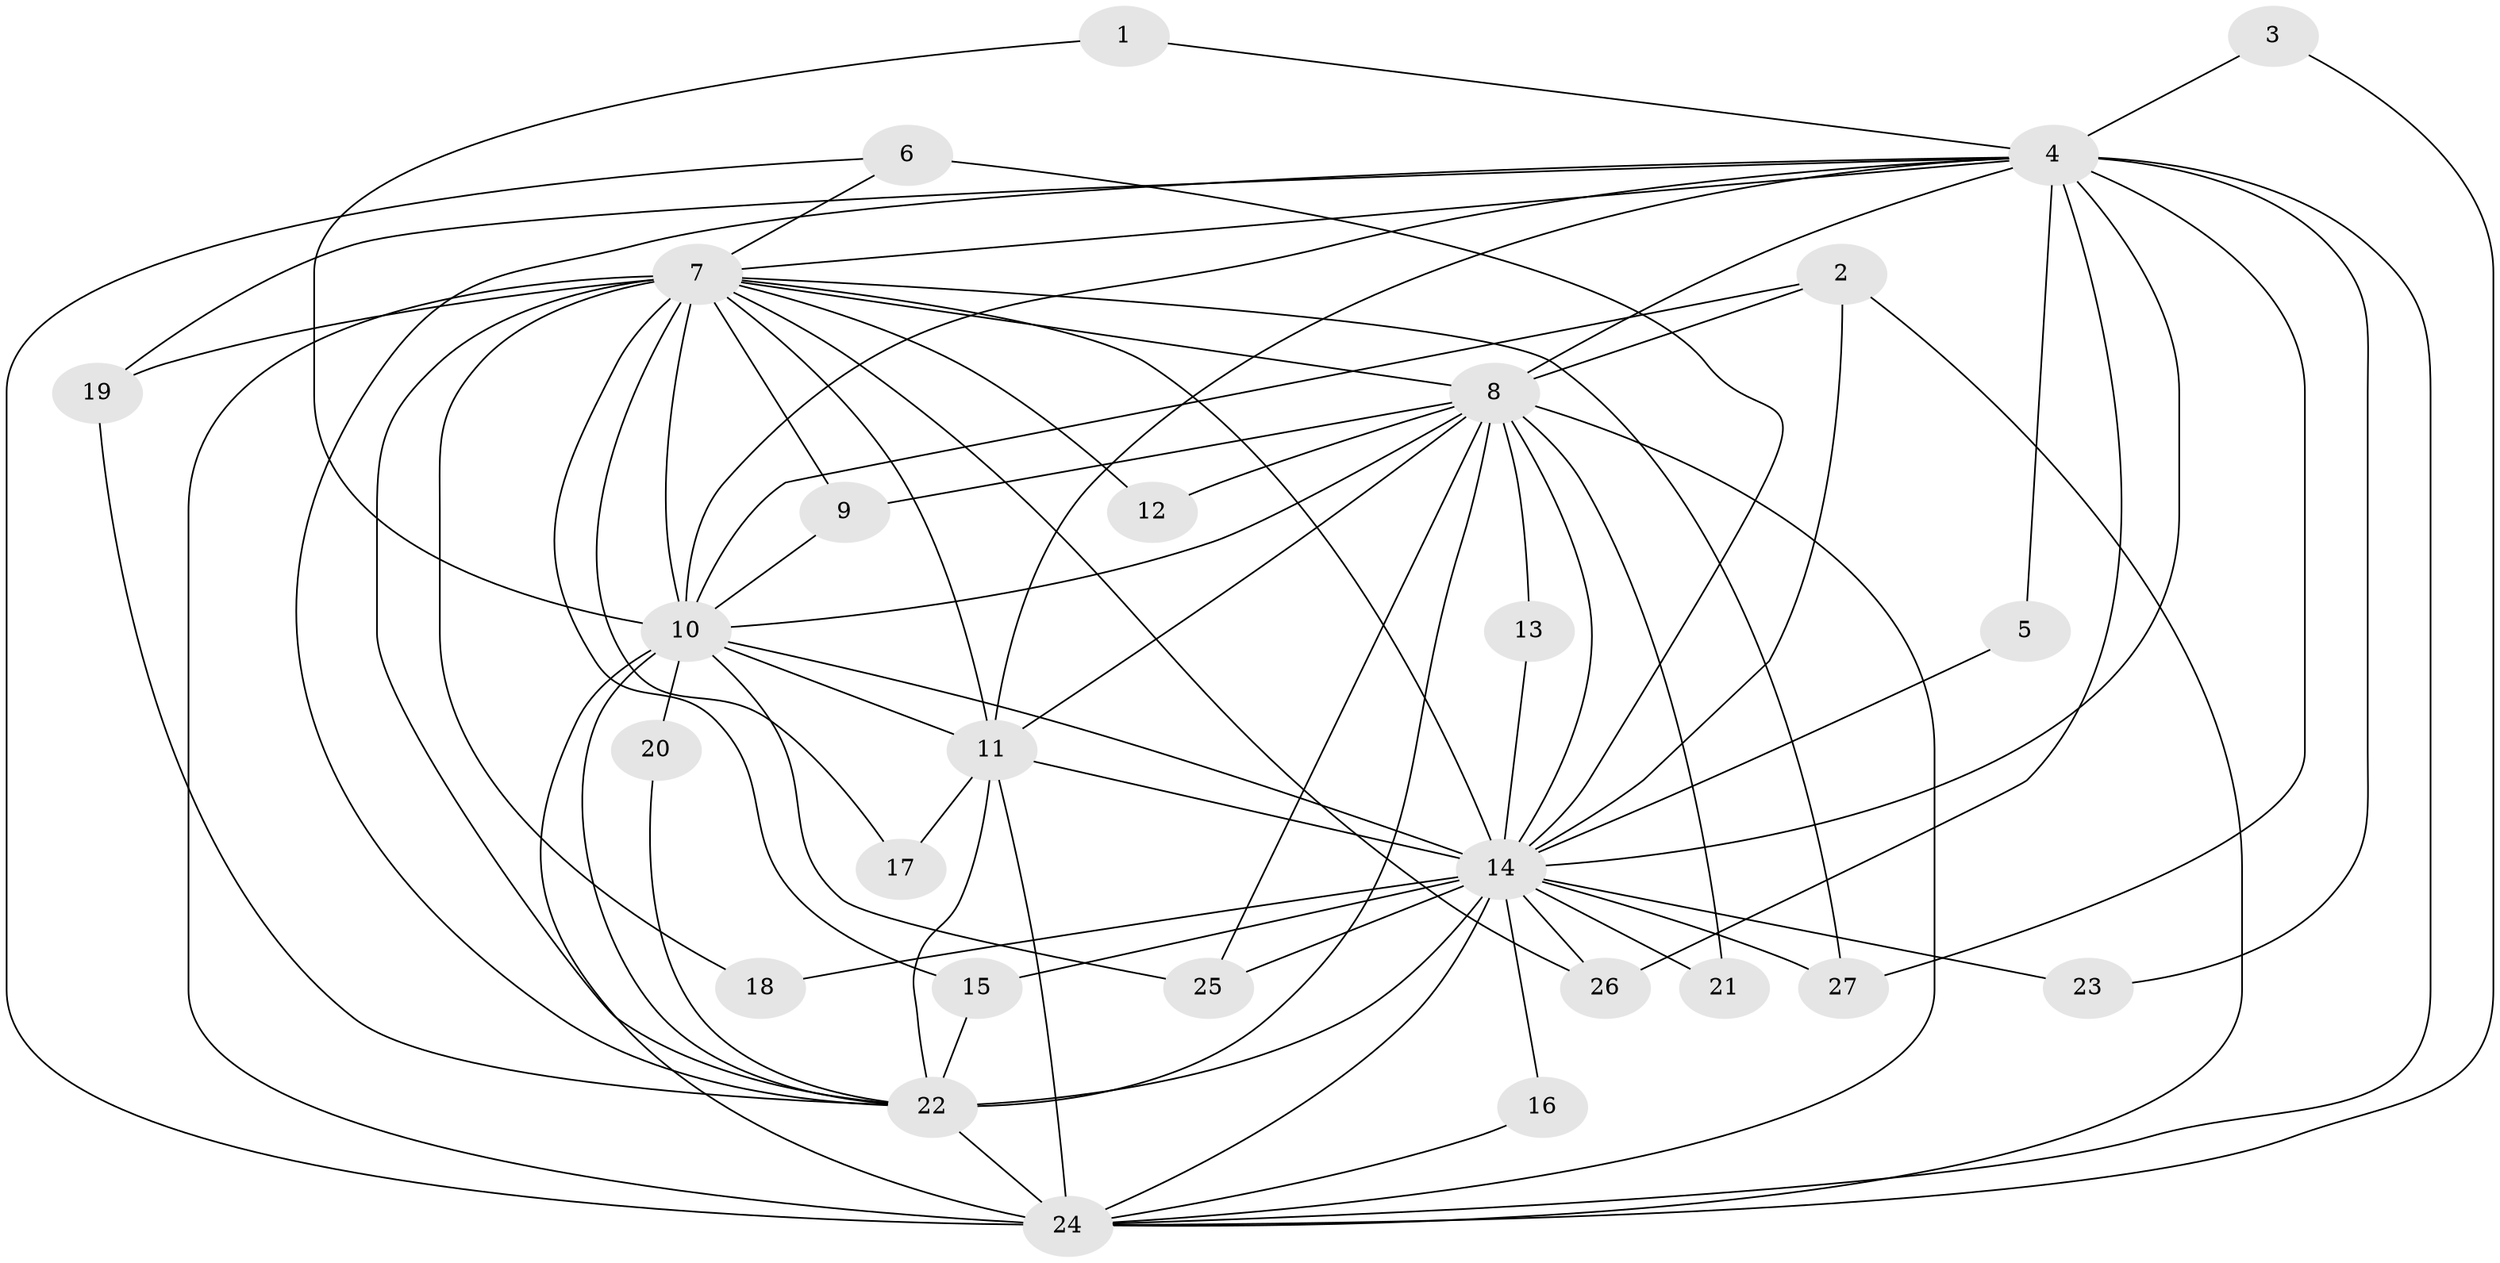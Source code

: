 // original degree distribution, {14: 0.03773584905660377, 15: 0.018867924528301886, 16: 0.03773584905660377, 19: 0.03773584905660377, 11: 0.03773584905660377, 23: 0.018867924528301886, 3: 0.20754716981132076, 2: 0.5471698113207547, 4: 0.03773584905660377, 5: 0.018867924528301886}
// Generated by graph-tools (version 1.1) at 2025/49/03/09/25 03:49:28]
// undirected, 27 vertices, 75 edges
graph export_dot {
graph [start="1"]
  node [color=gray90,style=filled];
  1;
  2;
  3;
  4;
  5;
  6;
  7;
  8;
  9;
  10;
  11;
  12;
  13;
  14;
  15;
  16;
  17;
  18;
  19;
  20;
  21;
  22;
  23;
  24;
  25;
  26;
  27;
  1 -- 4 [weight=1.0];
  1 -- 10 [weight=1.0];
  2 -- 8 [weight=1.0];
  2 -- 10 [weight=1.0];
  2 -- 14 [weight=1.0];
  2 -- 24 [weight=1.0];
  3 -- 4 [weight=1.0];
  3 -- 24 [weight=1.0];
  4 -- 5 [weight=1.0];
  4 -- 7 [weight=2.0];
  4 -- 8 [weight=1.0];
  4 -- 10 [weight=2.0];
  4 -- 11 [weight=1.0];
  4 -- 14 [weight=2.0];
  4 -- 19 [weight=1.0];
  4 -- 22 [weight=1.0];
  4 -- 23 [weight=1.0];
  4 -- 24 [weight=3.0];
  4 -- 26 [weight=1.0];
  4 -- 27 [weight=1.0];
  5 -- 14 [weight=1.0];
  6 -- 7 [weight=1.0];
  6 -- 14 [weight=2.0];
  6 -- 24 [weight=1.0];
  7 -- 8 [weight=2.0];
  7 -- 9 [weight=1.0];
  7 -- 10 [weight=2.0];
  7 -- 11 [weight=2.0];
  7 -- 12 [weight=1.0];
  7 -- 14 [weight=2.0];
  7 -- 15 [weight=1.0];
  7 -- 17 [weight=1.0];
  7 -- 18 [weight=1.0];
  7 -- 19 [weight=1.0];
  7 -- 22 [weight=2.0];
  7 -- 24 [weight=5.0];
  7 -- 26 [weight=1.0];
  7 -- 27 [weight=1.0];
  8 -- 9 [weight=1.0];
  8 -- 10 [weight=1.0];
  8 -- 11 [weight=1.0];
  8 -- 12 [weight=1.0];
  8 -- 13 [weight=1.0];
  8 -- 14 [weight=1.0];
  8 -- 21 [weight=1.0];
  8 -- 22 [weight=2.0];
  8 -- 24 [weight=2.0];
  8 -- 25 [weight=1.0];
  9 -- 10 [weight=1.0];
  10 -- 11 [weight=1.0];
  10 -- 14 [weight=1.0];
  10 -- 20 [weight=2.0];
  10 -- 22 [weight=1.0];
  10 -- 24 [weight=2.0];
  10 -- 25 [weight=1.0];
  11 -- 14 [weight=2.0];
  11 -- 17 [weight=1.0];
  11 -- 22 [weight=1.0];
  11 -- 24 [weight=2.0];
  13 -- 14 [weight=1.0];
  14 -- 15 [weight=1.0];
  14 -- 16 [weight=1.0];
  14 -- 18 [weight=1.0];
  14 -- 21 [weight=1.0];
  14 -- 22 [weight=1.0];
  14 -- 23 [weight=1.0];
  14 -- 24 [weight=2.0];
  14 -- 25 [weight=1.0];
  14 -- 26 [weight=1.0];
  14 -- 27 [weight=1.0];
  15 -- 22 [weight=1.0];
  16 -- 24 [weight=3.0];
  19 -- 22 [weight=1.0];
  20 -- 22 [weight=1.0];
  22 -- 24 [weight=3.0];
}
